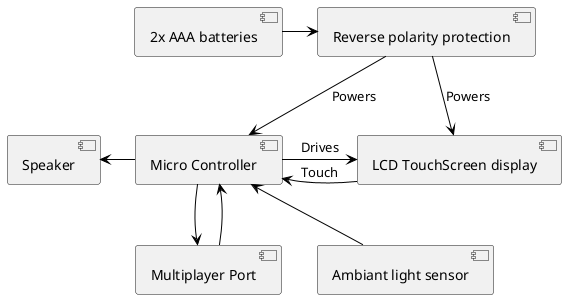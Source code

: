 @startuml pathfinding_aStar

skinparam shadowing false

skinparam Arrow {
    Color black
}

<style>
.Physical {

}
.HAL {
    BackgroundColor #ff9933
}
.Application {
    BackgroundColor palegreen
}
</style>

component "2x AAA batteries" as batt
component "Reverse polarity protection" as rev

batt -> rev

component "Micro Controller" as uc

batt -[hidden]down-> uc
rev --> uc : Powers

component "LCD TouchScreen display" as lcd

rev --> lcd : Powers
uc -> lcd : Drives
lcd -> uc : Touch

component "Multiplayer Port" as multi

uc -down-> multi
multi --> uc

component "Speaker" as hp

uc -left-> hp

component "Ambiant light sensor" as ldr

multi -[hidden]right->ldr
ldr --> uc

@enduml
